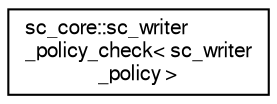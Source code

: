 digraph "Graphical Class Hierarchy"
{
  edge [fontname="FreeSans",fontsize="10",labelfontname="FreeSans",labelfontsize="10"];
  node [fontname="FreeSans",fontsize="10",shape=record];
  rankdir="LR";
  Node0 [label="sc_core::sc_writer\l_policy_check\< sc_writer\l_policy \>",height=0.2,width=0.4,color="black", fillcolor="white", style="filled",URL="$a01352.html"];
}
